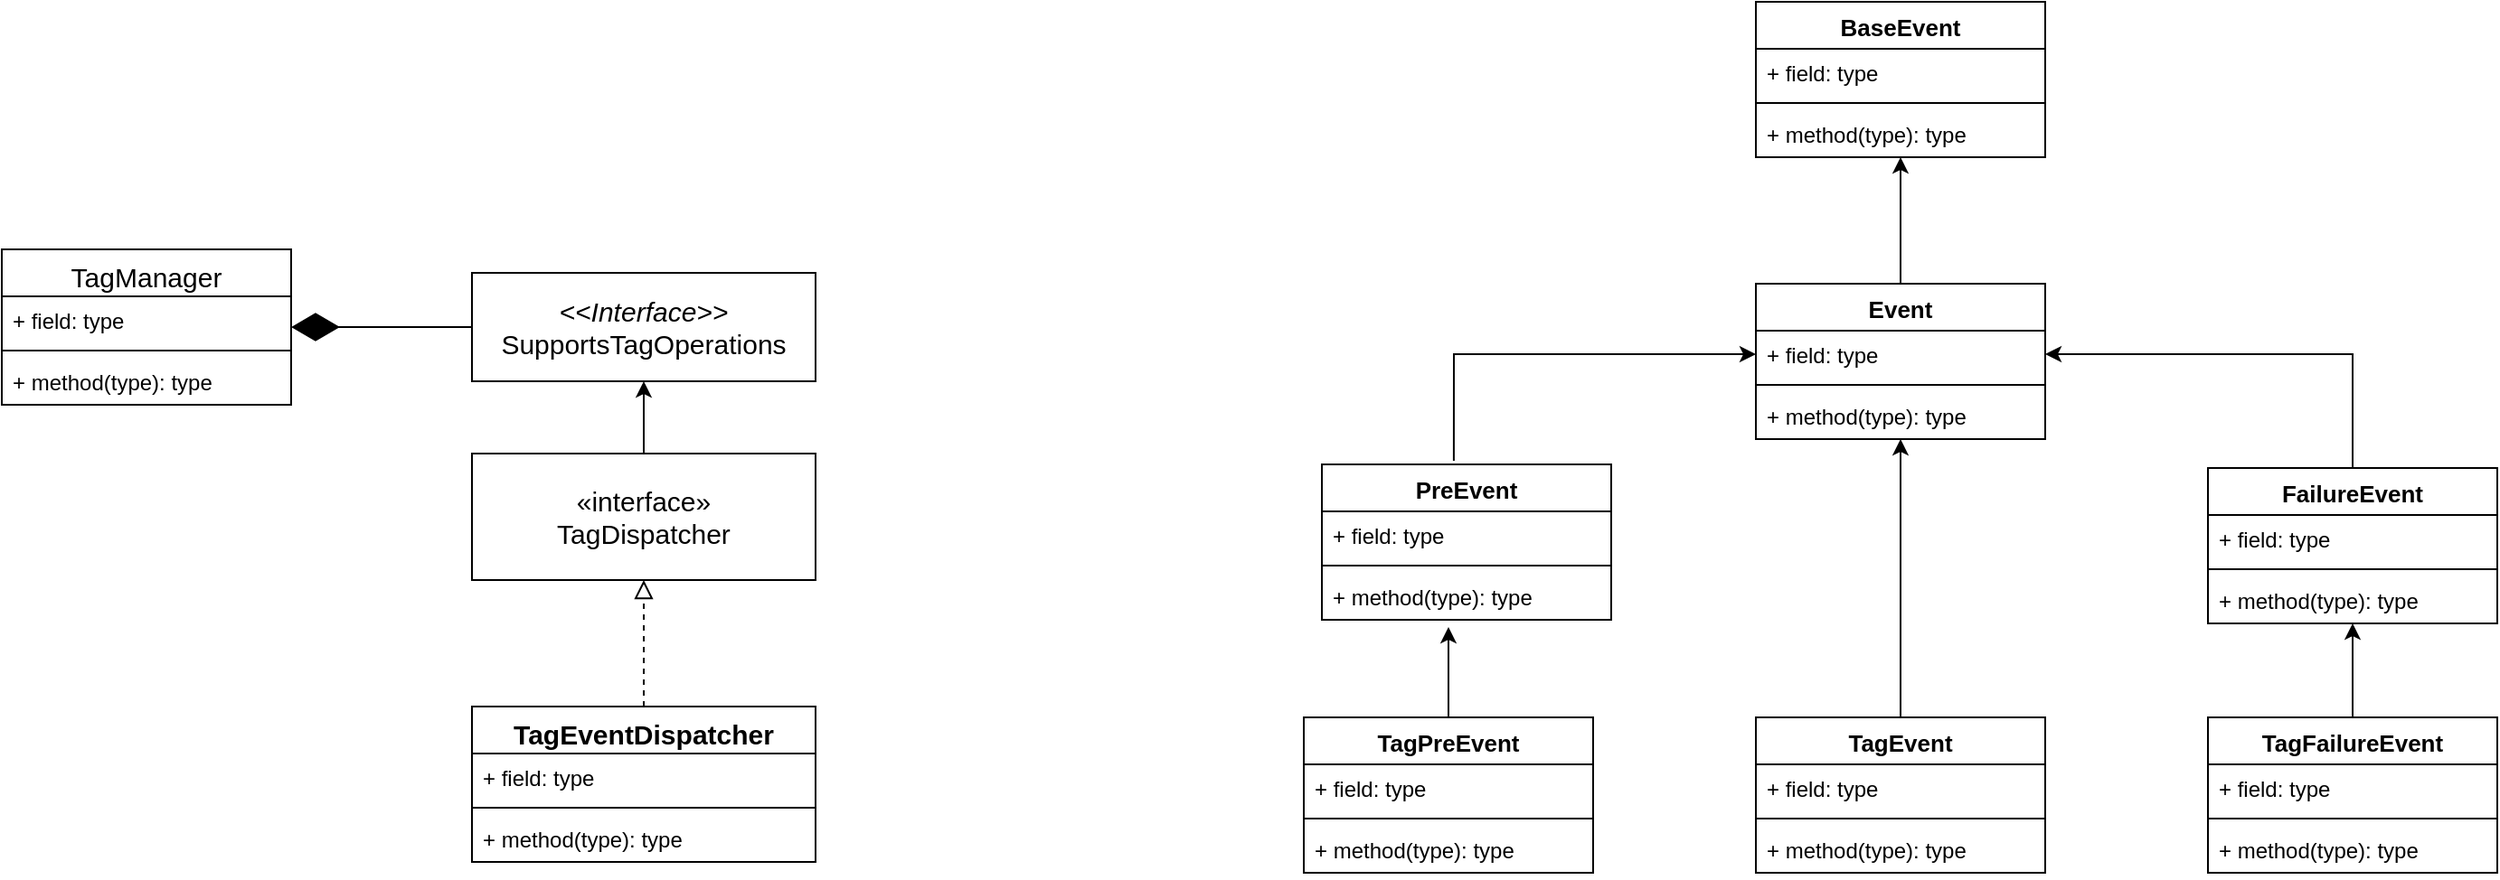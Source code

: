 <mxfile version="25.0.1">
  <diagram name="第 1 页" id="hpIVtZRV5advvohFXCl-">
    <mxGraphModel dx="2261" dy="855" grid="1" gridSize="10" guides="1" tooltips="1" connect="1" arrows="1" fold="1" page="1" pageScale="1" pageWidth="827" pageHeight="1169" math="0" shadow="0">
      <root>
        <mxCell id="0" />
        <mxCell id="1" parent="0" />
        <mxCell id="mTR_UZhc4ioOEb0bVtIc-20" value="" style="edgeStyle=orthogonalEdgeStyle;rounded=0;orthogonalLoop=1;jettySize=auto;html=1;" parent="1" source="mTR_UZhc4ioOEb0bVtIc-7" edge="1">
          <mxGeometry relative="1" as="geometry">
            <mxPoint x="-335" y="290" as="targetPoint" />
          </mxGeometry>
        </mxCell>
        <mxCell id="mTR_UZhc4ioOEb0bVtIc-7" value="«interface»&lt;br&gt;TagDispatcher" style="html=1;whiteSpace=wrap;fontSize=15;" parent="1" vertex="1">
          <mxGeometry x="-430" y="330" width="190" height="70" as="geometry" />
        </mxCell>
        <mxCell id="mTR_UZhc4ioOEb0bVtIc-10" value="TagEventDispatcher" style="swimlane;fontStyle=1;align=center;verticalAlign=top;childLayout=stackLayout;horizontal=1;startSize=26;horizontalStack=0;resizeParent=1;resizeParentMax=0;resizeLast=0;collapsible=1;marginBottom=0;whiteSpace=wrap;html=1;fontSize=15;" parent="1" vertex="1">
          <mxGeometry x="-430" y="470" width="190" height="86" as="geometry" />
        </mxCell>
        <mxCell id="mTR_UZhc4ioOEb0bVtIc-11" value="+ field: type" style="text;strokeColor=none;fillColor=none;align=left;verticalAlign=top;spacingLeft=4;spacingRight=4;overflow=hidden;rotatable=0;points=[[0,0.5],[1,0.5]];portConstraint=eastwest;whiteSpace=wrap;html=1;" parent="mTR_UZhc4ioOEb0bVtIc-10" vertex="1">
          <mxGeometry y="26" width="190" height="26" as="geometry" />
        </mxCell>
        <mxCell id="mTR_UZhc4ioOEb0bVtIc-12" value="" style="line;strokeWidth=1;fillColor=none;align=left;verticalAlign=middle;spacingTop=-1;spacingLeft=3;spacingRight=3;rotatable=0;labelPosition=right;points=[];portConstraint=eastwest;strokeColor=inherit;" parent="mTR_UZhc4ioOEb0bVtIc-10" vertex="1">
          <mxGeometry y="52" width="190" height="8" as="geometry" />
        </mxCell>
        <mxCell id="mTR_UZhc4ioOEb0bVtIc-13" value="+ method(type): type" style="text;strokeColor=none;fillColor=none;align=left;verticalAlign=top;spacingLeft=4;spacingRight=4;overflow=hidden;rotatable=0;points=[[0,0.5],[1,0.5]];portConstraint=eastwest;whiteSpace=wrap;html=1;" parent="mTR_UZhc4ioOEb0bVtIc-10" vertex="1">
          <mxGeometry y="60" width="190" height="26" as="geometry" />
        </mxCell>
        <mxCell id="T3ysWPWFR54BRrq2hT50-47" style="edgeStyle=orthogonalEdgeStyle;rounded=0;orthogonalLoop=1;jettySize=auto;html=1;" edge="1" parent="1" source="mTR_UZhc4ioOEb0bVtIc-15" target="T3ysWPWFR54BRrq2hT50-13">
          <mxGeometry relative="1" as="geometry" />
        </mxCell>
        <mxCell id="mTR_UZhc4ioOEb0bVtIc-15" value="&lt;font style=&quot;font-size: 13px;&quot;&gt;Event&lt;/font&gt;" style="swimlane;fontStyle=1;align=center;verticalAlign=top;childLayout=stackLayout;horizontal=1;startSize=26;horizontalStack=0;resizeParent=1;resizeParentMax=0;resizeLast=0;collapsible=1;marginBottom=0;whiteSpace=wrap;html=1;" parent="1" vertex="1">
          <mxGeometry x="280" y="236" width="160" height="86" as="geometry" />
        </mxCell>
        <mxCell id="mTR_UZhc4ioOEb0bVtIc-16" value="+ field: type" style="text;strokeColor=none;fillColor=none;align=left;verticalAlign=top;spacingLeft=4;spacingRight=4;overflow=hidden;rotatable=0;points=[[0,0.5],[1,0.5]];portConstraint=eastwest;whiteSpace=wrap;html=1;" parent="mTR_UZhc4ioOEb0bVtIc-15" vertex="1">
          <mxGeometry y="26" width="160" height="26" as="geometry" />
        </mxCell>
        <mxCell id="mTR_UZhc4ioOEb0bVtIc-17" value="" style="line;strokeWidth=1;fillColor=none;align=left;verticalAlign=middle;spacingTop=-1;spacingLeft=3;spacingRight=3;rotatable=0;labelPosition=right;points=[];portConstraint=eastwest;strokeColor=inherit;" parent="mTR_UZhc4ioOEb0bVtIc-15" vertex="1">
          <mxGeometry y="52" width="160" height="8" as="geometry" />
        </mxCell>
        <mxCell id="mTR_UZhc4ioOEb0bVtIc-18" value="+ method(type): type" style="text;strokeColor=none;fillColor=none;align=left;verticalAlign=top;spacingLeft=4;spacingRight=4;overflow=hidden;rotatable=0;points=[[0,0.5],[1,0.5]];portConstraint=eastwest;whiteSpace=wrap;html=1;" parent="mTR_UZhc4ioOEb0bVtIc-15" vertex="1">
          <mxGeometry y="60" width="160" height="26" as="geometry" />
        </mxCell>
        <mxCell id="mTR_UZhc4ioOEb0bVtIc-21" value="" style="endArrow=block;startArrow=none;endFill=0;startFill=0;endSize=8;html=1;verticalAlign=bottom;dashed=1;labelBackgroundColor=none;rounded=0;entryX=0.5;entryY=1;entryDx=0;entryDy=0;exitX=0.5;exitY=0;exitDx=0;exitDy=0;" parent="1" source="mTR_UZhc4ioOEb0bVtIc-10" target="mTR_UZhc4ioOEb0bVtIc-7" edge="1">
          <mxGeometry width="160" relative="1" as="geometry">
            <mxPoint x="-480" y="450" as="sourcePoint" />
            <mxPoint x="-320" y="450" as="targetPoint" />
          </mxGeometry>
        </mxCell>
        <mxCell id="T3ysWPWFR54BRrq2hT50-45" style="edgeStyle=orthogonalEdgeStyle;rounded=0;orthogonalLoop=1;jettySize=auto;html=1;exitX=0.456;exitY=-0.023;exitDx=0;exitDy=0;entryX=0;entryY=0.5;entryDx=0;entryDy=0;exitPerimeter=0;" edge="1" parent="1" source="T3ysWPWFR54BRrq2hT50-1" target="mTR_UZhc4ioOEb0bVtIc-16">
          <mxGeometry relative="1" as="geometry" />
        </mxCell>
        <mxCell id="T3ysWPWFR54BRrq2hT50-1" value="PreEvent" style="swimlane;fontStyle=1;align=center;verticalAlign=top;childLayout=stackLayout;horizontal=1;startSize=26;horizontalStack=0;resizeParent=1;resizeParentMax=0;resizeLast=0;collapsible=1;marginBottom=0;whiteSpace=wrap;html=1;fontSize=13;" vertex="1" parent="1">
          <mxGeometry x="40" y="336" width="160" height="86" as="geometry" />
        </mxCell>
        <mxCell id="T3ysWPWFR54BRrq2hT50-2" value="+ field: type" style="text;strokeColor=none;fillColor=none;align=left;verticalAlign=top;spacingLeft=4;spacingRight=4;overflow=hidden;rotatable=0;points=[[0,0.5],[1,0.5]];portConstraint=eastwest;whiteSpace=wrap;html=1;" vertex="1" parent="T3ysWPWFR54BRrq2hT50-1">
          <mxGeometry y="26" width="160" height="26" as="geometry" />
        </mxCell>
        <mxCell id="T3ysWPWFR54BRrq2hT50-3" value="" style="line;strokeWidth=1;fillColor=none;align=left;verticalAlign=middle;spacingTop=-1;spacingLeft=3;spacingRight=3;rotatable=0;labelPosition=right;points=[];portConstraint=eastwest;strokeColor=inherit;" vertex="1" parent="T3ysWPWFR54BRrq2hT50-1">
          <mxGeometry y="52" width="160" height="8" as="geometry" />
        </mxCell>
        <mxCell id="T3ysWPWFR54BRrq2hT50-4" value="+ method(type): type" style="text;strokeColor=none;fillColor=none;align=left;verticalAlign=top;spacingLeft=4;spacingRight=4;overflow=hidden;rotatable=0;points=[[0,0.5],[1,0.5]];portConstraint=eastwest;whiteSpace=wrap;html=1;" vertex="1" parent="T3ysWPWFR54BRrq2hT50-1">
          <mxGeometry y="60" width="160" height="26" as="geometry" />
        </mxCell>
        <mxCell id="T3ysWPWFR54BRrq2hT50-46" style="edgeStyle=orthogonalEdgeStyle;rounded=0;orthogonalLoop=1;jettySize=auto;html=1;entryX=1;entryY=0.5;entryDx=0;entryDy=0;" edge="1" parent="1" source="T3ysWPWFR54BRrq2hT50-9" target="mTR_UZhc4ioOEb0bVtIc-16">
          <mxGeometry relative="1" as="geometry" />
        </mxCell>
        <mxCell id="T3ysWPWFR54BRrq2hT50-9" value="&lt;p style=&quot;white-space: pre-wrap; font-weight: 400; text-align: start; margin: 0px;&quot;&gt;&lt;span style=&quot;font-weight: 700; text-align: center; white-space: normal;&quot;&gt;&lt;font style=&quot;font-size: 13px;&quot;&gt;FailureEvent&lt;/font&gt;&lt;/span&gt;&lt;br&gt;&lt;/p&gt;" style="swimlane;fontStyle=1;align=center;verticalAlign=top;childLayout=stackLayout;horizontal=1;startSize=26;horizontalStack=0;resizeParent=1;resizeParentMax=0;resizeLast=0;collapsible=1;marginBottom=0;whiteSpace=wrap;html=1;labelBorderColor=none;" vertex="1" parent="1">
          <mxGeometry x="530" y="338" width="160" height="86" as="geometry" />
        </mxCell>
        <mxCell id="T3ysWPWFR54BRrq2hT50-10" value="+ field: type" style="text;strokeColor=none;fillColor=none;align=left;verticalAlign=top;spacingLeft=4;spacingRight=4;overflow=hidden;rotatable=0;points=[[0,0.5],[1,0.5]];portConstraint=eastwest;whiteSpace=wrap;html=1;" vertex="1" parent="T3ysWPWFR54BRrq2hT50-9">
          <mxGeometry y="26" width="160" height="26" as="geometry" />
        </mxCell>
        <mxCell id="T3ysWPWFR54BRrq2hT50-11" value="" style="line;strokeWidth=1;fillColor=none;align=left;verticalAlign=middle;spacingTop=-1;spacingLeft=3;spacingRight=3;rotatable=0;labelPosition=right;points=[];portConstraint=eastwest;strokeColor=inherit;" vertex="1" parent="T3ysWPWFR54BRrq2hT50-9">
          <mxGeometry y="52" width="160" height="8" as="geometry" />
        </mxCell>
        <mxCell id="T3ysWPWFR54BRrq2hT50-12" value="+ method(type): type" style="text;strokeColor=none;fillColor=none;align=left;verticalAlign=top;spacingLeft=4;spacingRight=4;overflow=hidden;rotatable=0;points=[[0,0.5],[1,0.5]];portConstraint=eastwest;whiteSpace=wrap;html=1;" vertex="1" parent="T3ysWPWFR54BRrq2hT50-9">
          <mxGeometry y="60" width="160" height="26" as="geometry" />
        </mxCell>
        <mxCell id="T3ysWPWFR54BRrq2hT50-13" value="&lt;font style=&quot;font-size: 13px;&quot;&gt;BaseEvent&lt;/font&gt;" style="swimlane;fontStyle=1;align=center;verticalAlign=top;childLayout=stackLayout;horizontal=1;startSize=26;horizontalStack=0;resizeParent=1;resizeParentMax=0;resizeLast=0;collapsible=1;marginBottom=0;whiteSpace=wrap;html=1;" vertex="1" parent="1">
          <mxGeometry x="280" y="80" width="160" height="86" as="geometry" />
        </mxCell>
        <mxCell id="T3ysWPWFR54BRrq2hT50-14" value="+ field: type" style="text;strokeColor=none;fillColor=none;align=left;verticalAlign=top;spacingLeft=4;spacingRight=4;overflow=hidden;rotatable=0;points=[[0,0.5],[1,0.5]];portConstraint=eastwest;whiteSpace=wrap;html=1;" vertex="1" parent="T3ysWPWFR54BRrq2hT50-13">
          <mxGeometry y="26" width="160" height="26" as="geometry" />
        </mxCell>
        <mxCell id="T3ysWPWFR54BRrq2hT50-15" value="" style="line;strokeWidth=1;fillColor=none;align=left;verticalAlign=middle;spacingTop=-1;spacingLeft=3;spacingRight=3;rotatable=0;labelPosition=right;points=[];portConstraint=eastwest;strokeColor=inherit;" vertex="1" parent="T3ysWPWFR54BRrq2hT50-13">
          <mxGeometry y="52" width="160" height="8" as="geometry" />
        </mxCell>
        <mxCell id="T3ysWPWFR54BRrq2hT50-16" value="+ method(type): type" style="text;strokeColor=none;fillColor=none;align=left;verticalAlign=top;spacingLeft=4;spacingRight=4;overflow=hidden;rotatable=0;points=[[0,0.5],[1,0.5]];portConstraint=eastwest;whiteSpace=wrap;html=1;" vertex="1" parent="T3ysWPWFR54BRrq2hT50-13">
          <mxGeometry y="60" width="160" height="26" as="geometry" />
        </mxCell>
        <mxCell id="T3ysWPWFR54BRrq2hT50-33" style="edgeStyle=orthogonalEdgeStyle;rounded=0;orthogonalLoop=1;jettySize=auto;html=1;" edge="1" parent="1" source="T3ysWPWFR54BRrq2hT50-28">
          <mxGeometry relative="1" as="geometry">
            <mxPoint x="110" y="426" as="targetPoint" />
          </mxGeometry>
        </mxCell>
        <mxCell id="T3ysWPWFR54BRrq2hT50-28" value="TagPreEvent" style="swimlane;fontStyle=1;align=center;verticalAlign=top;childLayout=stackLayout;horizontal=1;startSize=26;horizontalStack=0;resizeParent=1;resizeParentMax=0;resizeLast=0;collapsible=1;marginBottom=0;whiteSpace=wrap;html=1;fontSize=13;" vertex="1" parent="1">
          <mxGeometry x="30" y="476" width="160" height="86" as="geometry" />
        </mxCell>
        <mxCell id="T3ysWPWFR54BRrq2hT50-29" value="+ field: type" style="text;strokeColor=none;fillColor=none;align=left;verticalAlign=top;spacingLeft=4;spacingRight=4;overflow=hidden;rotatable=0;points=[[0,0.5],[1,0.5]];portConstraint=eastwest;whiteSpace=wrap;html=1;" vertex="1" parent="T3ysWPWFR54BRrq2hT50-28">
          <mxGeometry y="26" width="160" height="26" as="geometry" />
        </mxCell>
        <mxCell id="T3ysWPWFR54BRrq2hT50-30" value="" style="line;strokeWidth=1;fillColor=none;align=left;verticalAlign=middle;spacingTop=-1;spacingLeft=3;spacingRight=3;rotatable=0;labelPosition=right;points=[];portConstraint=eastwest;strokeColor=inherit;" vertex="1" parent="T3ysWPWFR54BRrq2hT50-28">
          <mxGeometry y="52" width="160" height="8" as="geometry" />
        </mxCell>
        <mxCell id="T3ysWPWFR54BRrq2hT50-31" value="+ method(type): type" style="text;strokeColor=none;fillColor=none;align=left;verticalAlign=top;spacingLeft=4;spacingRight=4;overflow=hidden;rotatable=0;points=[[0,0.5],[1,0.5]];portConstraint=eastwest;whiteSpace=wrap;html=1;" vertex="1" parent="T3ysWPWFR54BRrq2hT50-28">
          <mxGeometry y="60" width="160" height="26" as="geometry" />
        </mxCell>
        <mxCell id="T3ysWPWFR54BRrq2hT50-38" style="edgeStyle=orthogonalEdgeStyle;rounded=0;orthogonalLoop=1;jettySize=auto;html=1;" edge="1" parent="1" source="T3ysWPWFR54BRrq2hT50-34" target="mTR_UZhc4ioOEb0bVtIc-15">
          <mxGeometry relative="1" as="geometry">
            <mxPoint x="360" y="426" as="targetPoint" />
          </mxGeometry>
        </mxCell>
        <mxCell id="T3ysWPWFR54BRrq2hT50-34" value="&lt;font style=&quot;font-size: 13px;&quot;&gt;TagEvent&lt;/font&gt;" style="swimlane;fontStyle=1;align=center;verticalAlign=top;childLayout=stackLayout;horizontal=1;startSize=26;horizontalStack=0;resizeParent=1;resizeParentMax=0;resizeLast=0;collapsible=1;marginBottom=0;whiteSpace=wrap;html=1;" vertex="1" parent="1">
          <mxGeometry x="280" y="476" width="160" height="86" as="geometry" />
        </mxCell>
        <mxCell id="T3ysWPWFR54BRrq2hT50-35" value="+ field: type" style="text;strokeColor=none;fillColor=none;align=left;verticalAlign=top;spacingLeft=4;spacingRight=4;overflow=hidden;rotatable=0;points=[[0,0.5],[1,0.5]];portConstraint=eastwest;whiteSpace=wrap;html=1;" vertex="1" parent="T3ysWPWFR54BRrq2hT50-34">
          <mxGeometry y="26" width="160" height="26" as="geometry" />
        </mxCell>
        <mxCell id="T3ysWPWFR54BRrq2hT50-36" value="" style="line;strokeWidth=1;fillColor=none;align=left;verticalAlign=middle;spacingTop=-1;spacingLeft=3;spacingRight=3;rotatable=0;labelPosition=right;points=[];portConstraint=eastwest;strokeColor=inherit;" vertex="1" parent="T3ysWPWFR54BRrq2hT50-34">
          <mxGeometry y="52" width="160" height="8" as="geometry" />
        </mxCell>
        <mxCell id="T3ysWPWFR54BRrq2hT50-37" value="+ method(type): type" style="text;strokeColor=none;fillColor=none;align=left;verticalAlign=top;spacingLeft=4;spacingRight=4;overflow=hidden;rotatable=0;points=[[0,0.5],[1,0.5]];portConstraint=eastwest;whiteSpace=wrap;html=1;" vertex="1" parent="T3ysWPWFR54BRrq2hT50-34">
          <mxGeometry y="60" width="160" height="26" as="geometry" />
        </mxCell>
        <mxCell id="T3ysWPWFR54BRrq2hT50-44" style="edgeStyle=orthogonalEdgeStyle;rounded=0;orthogonalLoop=1;jettySize=auto;html=1;" edge="1" parent="1" source="T3ysWPWFR54BRrq2hT50-40" target="T3ysWPWFR54BRrq2hT50-9">
          <mxGeometry relative="1" as="geometry" />
        </mxCell>
        <mxCell id="T3ysWPWFR54BRrq2hT50-40" value="&lt;font style=&quot;font-size: 13px;&quot;&gt;TagFailureEvent&lt;/font&gt;" style="swimlane;fontStyle=1;align=center;verticalAlign=top;childLayout=stackLayout;horizontal=1;startSize=26;horizontalStack=0;resizeParent=1;resizeParentMax=0;resizeLast=0;collapsible=1;marginBottom=0;whiteSpace=wrap;html=1;" vertex="1" parent="1">
          <mxGeometry x="530" y="476" width="160" height="86" as="geometry" />
        </mxCell>
        <mxCell id="T3ysWPWFR54BRrq2hT50-41" value="+ field: type" style="text;strokeColor=none;fillColor=none;align=left;verticalAlign=top;spacingLeft=4;spacingRight=4;overflow=hidden;rotatable=0;points=[[0,0.5],[1,0.5]];portConstraint=eastwest;whiteSpace=wrap;html=1;" vertex="1" parent="T3ysWPWFR54BRrq2hT50-40">
          <mxGeometry y="26" width="160" height="26" as="geometry" />
        </mxCell>
        <mxCell id="T3ysWPWFR54BRrq2hT50-42" value="" style="line;strokeWidth=1;fillColor=none;align=left;verticalAlign=middle;spacingTop=-1;spacingLeft=3;spacingRight=3;rotatable=0;labelPosition=right;points=[];portConstraint=eastwest;strokeColor=inherit;" vertex="1" parent="T3ysWPWFR54BRrq2hT50-40">
          <mxGeometry y="52" width="160" height="8" as="geometry" />
        </mxCell>
        <mxCell id="T3ysWPWFR54BRrq2hT50-43" value="+ method(type): type" style="text;strokeColor=none;fillColor=none;align=left;verticalAlign=top;spacingLeft=4;spacingRight=4;overflow=hidden;rotatable=0;points=[[0,0.5],[1,0.5]];portConstraint=eastwest;whiteSpace=wrap;html=1;" vertex="1" parent="T3ysWPWFR54BRrq2hT50-40">
          <mxGeometry y="60" width="160" height="26" as="geometry" />
        </mxCell>
        <mxCell id="T3ysWPWFR54BRrq2hT50-49" value="&lt;i&gt;&amp;lt;&amp;lt;Interface&amp;gt;&amp;gt;&lt;/i&gt;&lt;br&gt;SupportsTagOperations" style="html=1;whiteSpace=wrap;fontSize=15;" vertex="1" parent="1">
          <mxGeometry x="-430" y="230" width="190" height="60" as="geometry" />
        </mxCell>
        <mxCell id="T3ysWPWFR54BRrq2hT50-51" value="&lt;span style=&quot;font-weight: 400; text-align: start;&quot;&gt;&lt;font style=&quot;font-size: 15px;&quot;&gt;TagManager&lt;/font&gt;&lt;/span&gt;" style="swimlane;fontStyle=1;align=center;verticalAlign=top;childLayout=stackLayout;horizontal=1;startSize=26;horizontalStack=0;resizeParent=1;resizeParentMax=0;resizeLast=0;collapsible=1;marginBottom=0;whiteSpace=wrap;html=1;" vertex="1" parent="1">
          <mxGeometry x="-690" y="217" width="160" height="86" as="geometry" />
        </mxCell>
        <mxCell id="T3ysWPWFR54BRrq2hT50-52" value="+ field: type" style="text;strokeColor=none;fillColor=none;align=left;verticalAlign=top;spacingLeft=4;spacingRight=4;overflow=hidden;rotatable=0;points=[[0,0.5],[1,0.5]];portConstraint=eastwest;whiteSpace=wrap;html=1;" vertex="1" parent="T3ysWPWFR54BRrq2hT50-51">
          <mxGeometry y="26" width="160" height="26" as="geometry" />
        </mxCell>
        <mxCell id="T3ysWPWFR54BRrq2hT50-53" value="" style="line;strokeWidth=1;fillColor=none;align=left;verticalAlign=middle;spacingTop=-1;spacingLeft=3;spacingRight=3;rotatable=0;labelPosition=right;points=[];portConstraint=eastwest;strokeColor=inherit;" vertex="1" parent="T3ysWPWFR54BRrq2hT50-51">
          <mxGeometry y="52" width="160" height="8" as="geometry" />
        </mxCell>
        <mxCell id="T3ysWPWFR54BRrq2hT50-54" value="+ method(type): type" style="text;strokeColor=none;fillColor=none;align=left;verticalAlign=top;spacingLeft=4;spacingRight=4;overflow=hidden;rotatable=0;points=[[0,0.5],[1,0.5]];portConstraint=eastwest;whiteSpace=wrap;html=1;" vertex="1" parent="T3ysWPWFR54BRrq2hT50-51">
          <mxGeometry y="60" width="160" height="26" as="geometry" />
        </mxCell>
        <mxCell id="T3ysWPWFR54BRrq2hT50-59" value="" style="endArrow=diamondThin;endFill=1;endSize=24;html=1;rounded=0;exitX=0;exitY=0.5;exitDx=0;exitDy=0;" edge="1" parent="1" source="T3ysWPWFR54BRrq2hT50-49" target="T3ysWPWFR54BRrq2hT50-51">
          <mxGeometry width="160" relative="1" as="geometry">
            <mxPoint x="-437" y="259.5" as="sourcePoint" />
            <mxPoint x="-510" y="260" as="targetPoint" />
          </mxGeometry>
        </mxCell>
        <mxCell id="T3ysWPWFR54BRrq2hT50-62" value="" style="ellipse;whiteSpace=wrap;html=1;align=center;aspect=fixed;fillColor=none;strokeColor=none;resizable=0;perimeter=centerPerimeter;rotatable=0;allowArrows=0;points=[];outlineConnect=1;" vertex="1" parent="1">
          <mxGeometry x="60" y="350" width="10" height="10" as="geometry" />
        </mxCell>
        <mxCell id="T3ysWPWFR54BRrq2hT50-64" value="" style="ellipse;whiteSpace=wrap;html=1;align=center;aspect=fixed;fillColor=none;strokeColor=none;resizable=0;perimeter=centerPerimeter;rotatable=0;allowArrows=0;points=[];outlineConnect=1;" vertex="1" parent="1">
          <mxGeometry x="-200" y="450" width="10" height="10" as="geometry" />
        </mxCell>
      </root>
    </mxGraphModel>
  </diagram>
</mxfile>
